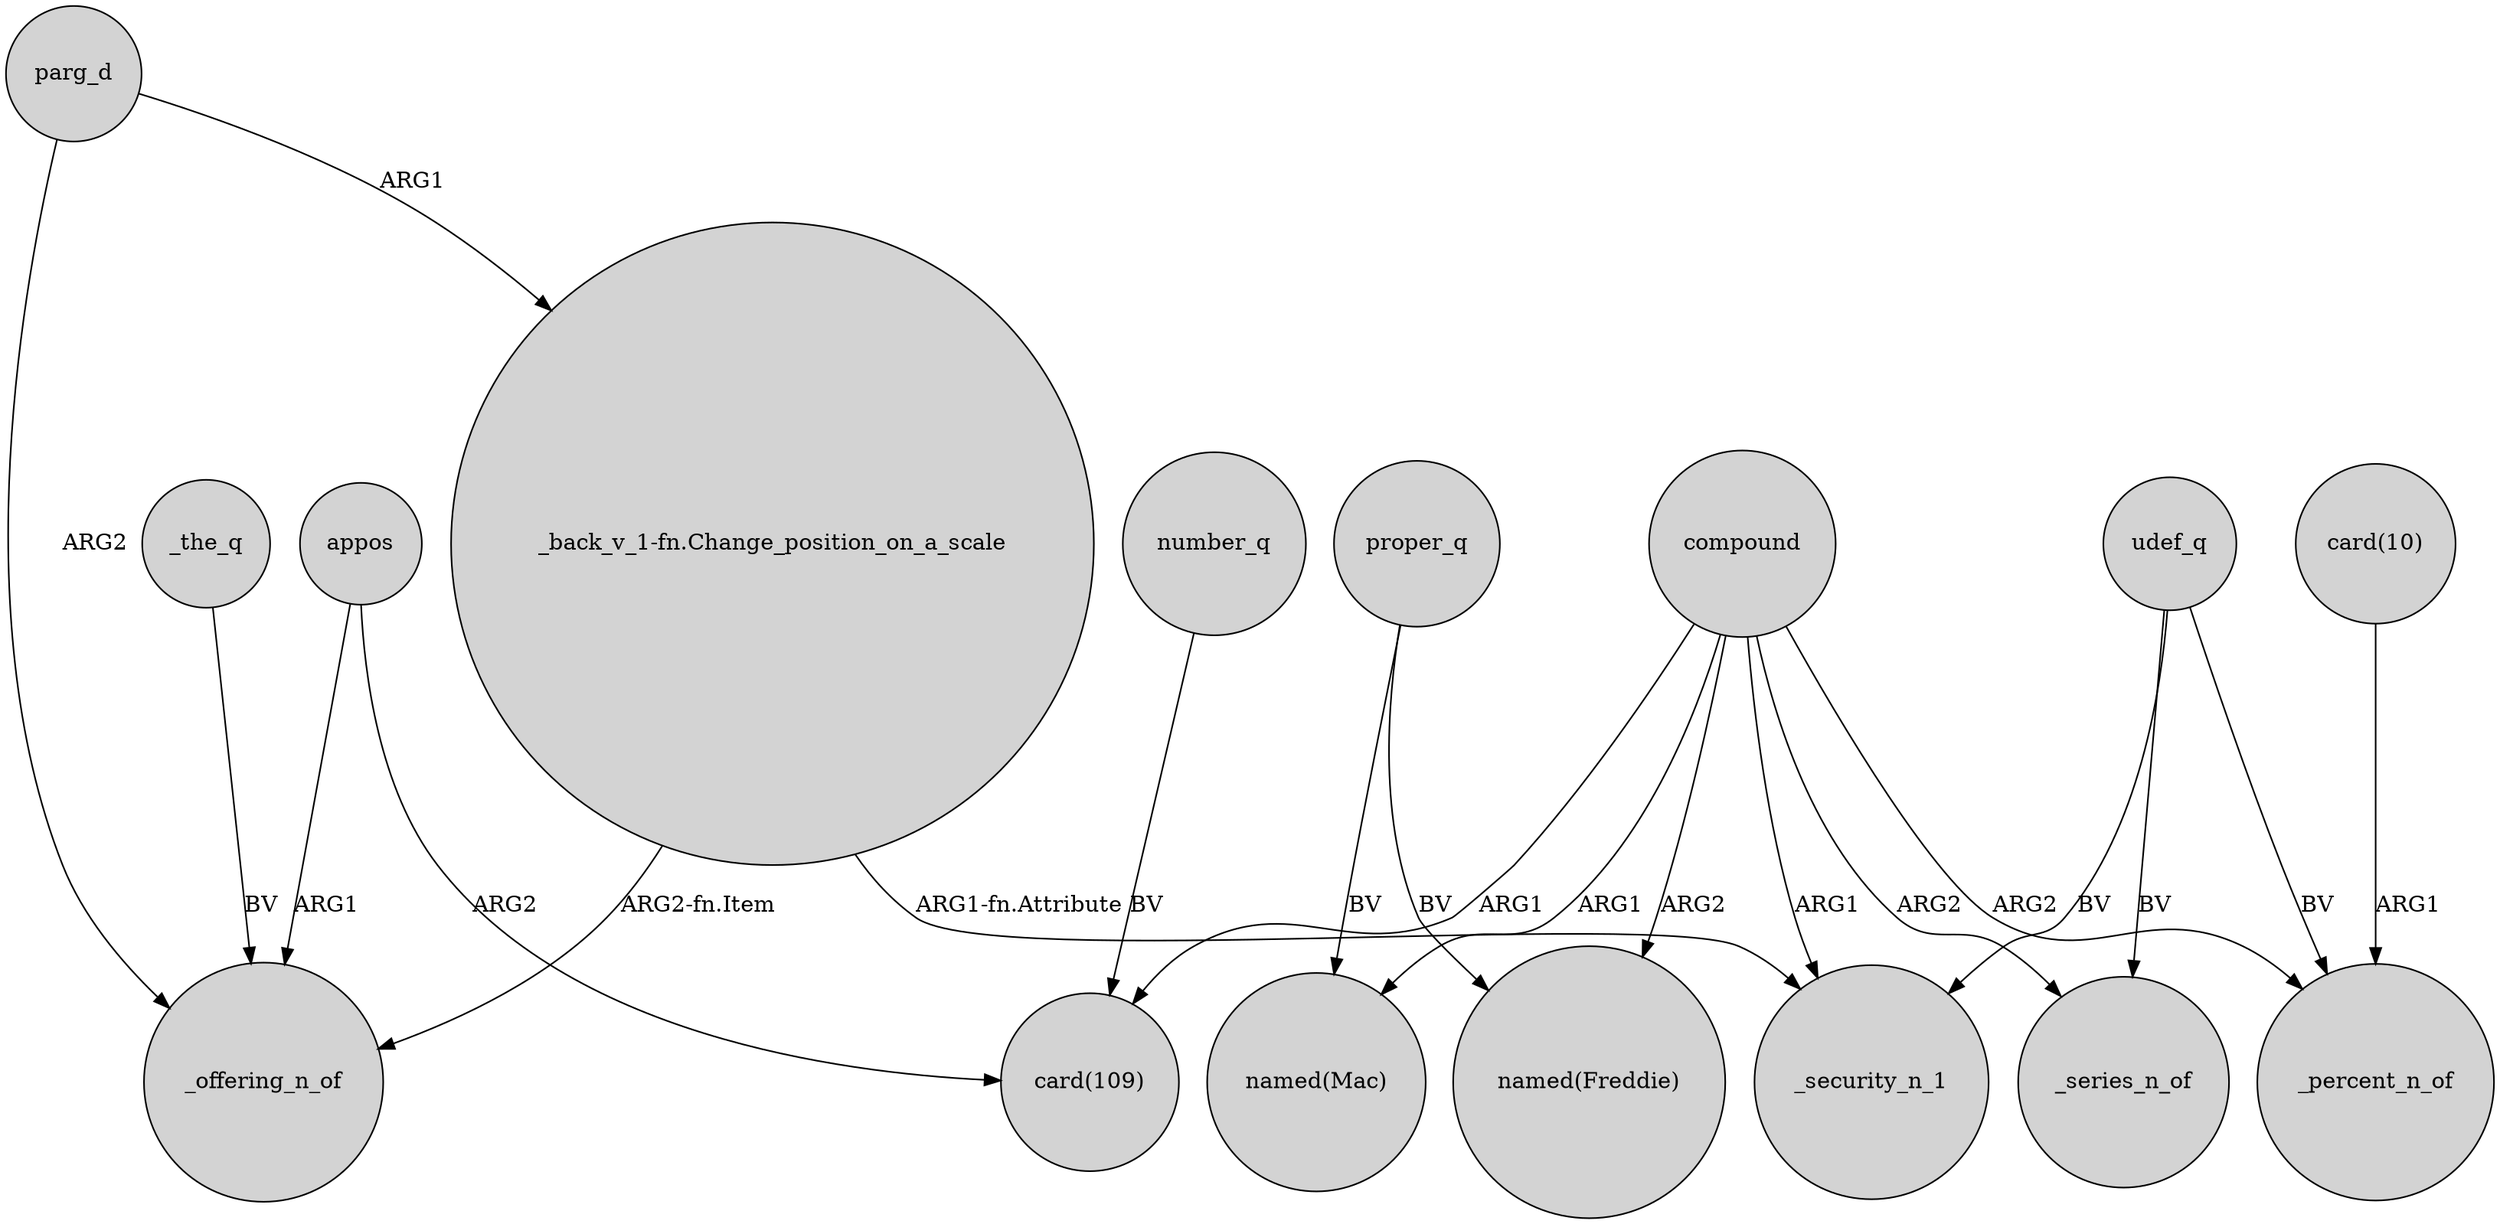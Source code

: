 digraph {
	node [shape=circle style=filled]
	"_back_v_1-fn.Change_position_on_a_scale" -> _offering_n_of [label="ARG2-fn.Item"]
	number_q -> "card(109)" [label=BV]
	appos -> _offering_n_of [label=ARG1]
	compound -> "named(Freddie)" [label=ARG2]
	proper_q -> "named(Freddie)" [label=BV]
	udef_q -> _security_n_1 [label=BV]
	udef_q -> _series_n_of [label=BV]
	compound -> _security_n_1 [label=ARG1]
	udef_q -> _percent_n_of [label=BV]
	compound -> _percent_n_of [label=ARG2]
	parg_d -> "_back_v_1-fn.Change_position_on_a_scale" [label=ARG1]
	_the_q -> _offering_n_of [label=BV]
	"card(10)" -> _percent_n_of [label=ARG1]
	compound -> "named(Mac)" [label=ARG1]
	parg_d -> _offering_n_of [label=ARG2]
	compound -> _series_n_of [label=ARG2]
	proper_q -> "named(Mac)" [label=BV]
	"_back_v_1-fn.Change_position_on_a_scale" -> _security_n_1 [label="ARG1-fn.Attribute"]
	compound -> "card(109)" [label=ARG1]
	appos -> "card(109)" [label=ARG2]
}
